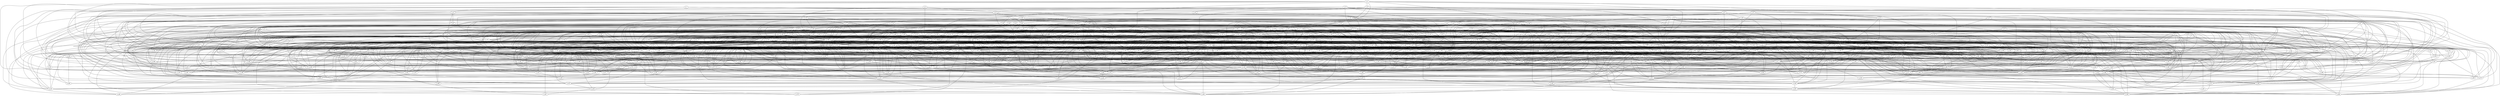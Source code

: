 graph grafoErdosRenyi_500_2000  {
n_0;
n_1;
n_2;
n_3;
n_4;
n_5;
n_6;
n_7;
n_8;
n_9;
n_10;
n_11;
n_12;
n_13;
n_14;
n_15;
n_16;
n_17;
n_18;
n_19;
n_20;
n_21;
n_22;
n_23;
n_24;
n_25;
n_26;
n_27;
n_28;
n_29;
n_30;
n_31;
n_32;
n_33;
n_34;
n_35;
n_36;
n_37;
n_38;
n_39;
n_40;
n_41;
n_42;
n_43;
n_44;
n_45;
n_46;
n_47;
n_48;
n_49;
n_50;
n_51;
n_52;
n_53;
n_54;
n_55;
n_56;
n_57;
n_58;
n_59;
n_60;
n_61;
n_62;
n_63;
n_64;
n_65;
n_66;
n_67;
n_68;
n_69;
n_70;
n_71;
n_72;
n_73;
n_74;
n_75;
n_76;
n_77;
n_78;
n_79;
n_80;
n_81;
n_82;
n_83;
n_84;
n_85;
n_86;
n_87;
n_88;
n_89;
n_90;
n_91;
n_92;
n_93;
n_94;
n_95;
n_96;
n_97;
n_98;
n_99;
n_100;
n_101;
n_102;
n_103;
n_104;
n_105;
n_106;
n_107;
n_108;
n_109;
n_110;
n_111;
n_112;
n_113;
n_114;
n_115;
n_116;
n_117;
n_118;
n_119;
n_120;
n_121;
n_122;
n_123;
n_124;
n_125;
n_126;
n_127;
n_128;
n_129;
n_130;
n_131;
n_132;
n_133;
n_134;
n_135;
n_136;
n_137;
n_138;
n_139;
n_140;
n_141;
n_142;
n_143;
n_144;
n_145;
n_146;
n_147;
n_148;
n_149;
n_150;
n_151;
n_152;
n_153;
n_154;
n_155;
n_156;
n_157;
n_158;
n_159;
n_160;
n_161;
n_162;
n_163;
n_164;
n_165;
n_166;
n_167;
n_168;
n_169;
n_170;
n_171;
n_172;
n_173;
n_174;
n_175;
n_176;
n_177;
n_178;
n_179;
n_180;
n_181;
n_182;
n_183;
n_184;
n_185;
n_186;
n_187;
n_188;
n_189;
n_190;
n_191;
n_192;
n_193;
n_194;
n_195;
n_196;
n_197;
n_198;
n_199;
n_200;
n_201;
n_202;
n_203;
n_204;
n_205;
n_206;
n_207;
n_208;
n_209;
n_210;
n_211;
n_212;
n_213;
n_214;
n_215;
n_216;
n_217;
n_218;
n_219;
n_220;
n_221;
n_222;
n_223;
n_224;
n_225;
n_226;
n_227;
n_228;
n_229;
n_230;
n_231;
n_232;
n_233;
n_234;
n_235;
n_236;
n_237;
n_238;
n_239;
n_240;
n_241;
n_242;
n_243;
n_244;
n_245;
n_246;
n_247;
n_248;
n_249;
n_250;
n_251;
n_252;
n_253;
n_254;
n_255;
n_256;
n_257;
n_258;
n_259;
n_260;
n_261;
n_262;
n_263;
n_264;
n_265;
n_266;
n_267;
n_268;
n_269;
n_270;
n_271;
n_272;
n_273;
n_274;
n_275;
n_276;
n_277;
n_278;
n_279;
n_280;
n_281;
n_282;
n_283;
n_284;
n_285;
n_286;
n_287;
n_288;
n_289;
n_290;
n_291;
n_292;
n_293;
n_294;
n_295;
n_296;
n_297;
n_298;
n_299;
n_300;
n_301;
n_302;
n_303;
n_304;
n_305;
n_306;
n_307;
n_308;
n_309;
n_310;
n_311;
n_312;
n_313;
n_314;
n_315;
n_316;
n_317;
n_318;
n_319;
n_320;
n_321;
n_322;
n_323;
n_324;
n_325;
n_326;
n_327;
n_328;
n_329;
n_330;
n_331;
n_332;
n_333;
n_334;
n_335;
n_336;
n_337;
n_338;
n_339;
n_340;
n_341;
n_342;
n_343;
n_344;
n_345;
n_346;
n_347;
n_348;
n_349;
n_350;
n_351;
n_352;
n_353;
n_354;
n_355;
n_356;
n_357;
n_358;
n_359;
n_360;
n_361;
n_362;
n_363;
n_364;
n_365;
n_366;
n_367;
n_368;
n_369;
n_370;
n_371;
n_372;
n_373;
n_374;
n_375;
n_376;
n_377;
n_378;
n_379;
n_380;
n_381;
n_382;
n_383;
n_384;
n_385;
n_386;
n_387;
n_388;
n_389;
n_390;
n_391;
n_392;
n_393;
n_394;
n_395;
n_396;
n_397;
n_398;
n_399;
n_400;
n_401;
n_402;
n_403;
n_404;
n_405;
n_406;
n_407;
n_408;
n_409;
n_410;
n_411;
n_412;
n_413;
n_414;
n_415;
n_416;
n_417;
n_418;
n_419;
n_420;
n_421;
n_422;
n_423;
n_424;
n_425;
n_426;
n_427;
n_428;
n_429;
n_430;
n_431;
n_432;
n_433;
n_434;
n_435;
n_436;
n_437;
n_438;
n_439;
n_440;
n_441;
n_442;
n_443;
n_444;
n_445;
n_446;
n_447;
n_448;
n_449;
n_450;
n_451;
n_452;
n_453;
n_454;
n_455;
n_456;
n_457;
n_458;
n_459;
n_460;
n_461;
n_462;
n_463;
n_464;
n_465;
n_466;
n_467;
n_468;
n_469;
n_470;
n_471;
n_472;
n_473;
n_474;
n_475;
n_476;
n_477;
n_478;
n_479;
n_480;
n_481;
n_482;
n_483;
n_484;
n_485;
n_486;
n_487;
n_488;
n_489;
n_490;
n_491;
n_492;
n_493;
n_494;
n_495;
n_496;
n_497;
n_498;
n_499;
n_86 -- n_389;
n_321 -- n_479;
n_418 -- n_469;
n_193 -- n_308;
n_120 -- n_299;
n_74 -- n_274;
n_201 -- n_479;
n_167 -- n_340;
n_118 -- n_271;
n_274 -- n_408;
n_99 -- n_204;
n_269 -- n_331;
n_124 -- n_265;
n_323 -- n_452;
n_97 -- n_298;
n_370 -- n_490;
n_155 -- n_314;
n_101 -- n_261;
n_235 -- n_429;
n_148 -- n_406;
n_2 -- n_351;
n_125 -- n_432;
n_403 -- n_436;
n_141 -- n_339;
n_146 -- n_368;
n_15 -- n_321;
n_137 -- n_156;
n_53 -- n_183;
n_153 -- n_423;
n_365 -- n_457;
n_461 -- n_479;
n_228 -- n_492;
n_57 -- n_205;
n_374 -- n_489;
n_21 -- n_110;
n_183 -- n_336;
n_189 -- n_348;
n_95 -- n_309;
n_95 -- n_240;
n_186 -- n_236;
n_113 -- n_376;
n_13 -- n_226;
n_182 -- n_269;
n_10 -- n_24;
n_239 -- n_393;
n_289 -- n_345;
n_71 -- n_166;
n_77 -- n_176;
n_492 -- n_494;
n_23 -- n_280;
n_319 -- n_497;
n_197 -- n_376;
n_297 -- n_303;
n_184 -- n_431;
n_119 -- n_392;
n_67 -- n_459;
n_65 -- n_96;
n_38 -- n_210;
n_157 -- n_245;
n_223 -- n_311;
n_34 -- n_102;
n_165 -- n_312;
n_290 -- n_448;
n_339 -- n_433;
n_68 -- n_252;
n_105 -- n_291;
n_10 -- n_473;
n_42 -- n_131;
n_87 -- n_285;
n_486 -- n_497;
n_255 -- n_405;
n_10 -- n_51;
n_280 -- n_452;
n_121 -- n_298;
n_247 -- n_294;
n_99 -- n_253;
n_56 -- n_487;
n_191 -- n_278;
n_66 -- n_273;
n_100 -- n_198;
n_112 -- n_457;
n_135 -- n_412;
n_117 -- n_269;
n_184 -- n_348;
n_327 -- n_445;
n_57 -- n_170;
n_126 -- n_223;
n_181 -- n_323;
n_177 -- n_245;
n_55 -- n_395;
n_59 -- n_79;
n_299 -- n_491;
n_55 -- n_196;
n_224 -- n_465;
n_273 -- n_313;
n_89 -- n_172;
n_60 -- n_101;
n_205 -- n_424;
n_288 -- n_323;
n_255 -- n_401;
n_184 -- n_219;
n_152 -- n_354;
n_118 -- n_292;
n_178 -- n_196;
n_383 -- n_470;
n_52 -- n_319;
n_226 -- n_364;
n_12 -- n_282;
n_122 -- n_374;
n_247 -- n_446;
n_393 -- n_451;
n_57 -- n_375;
n_174 -- n_321;
n_4 -- n_350;
n_95 -- n_351;
n_103 -- n_390;
n_193 -- n_398;
n_227 -- n_282;
n_321 -- n_465;
n_104 -- n_467;
n_293 -- n_419;
n_62 -- n_178;
n_335 -- n_390;
n_236 -- n_393;
n_324 -- n_457;
n_317 -- n_497;
n_323 -- n_494;
n_113 -- n_235;
n_161 -- n_247;
n_3 -- n_137;
n_175 -- n_447;
n_91 -- n_165;
n_205 -- n_309;
n_7 -- n_43;
n_149 -- n_373;
n_95 -- n_197;
n_20 -- n_203;
n_19 -- n_389;
n_21 -- n_390;
n_338 -- n_424;
n_349 -- n_406;
n_251 -- n_421;
n_83 -- n_184;
n_297 -- n_434;
n_114 -- n_424;
n_96 -- n_455;
n_131 -- n_364;
n_301 -- n_408;
n_228 -- n_408;
n_27 -- n_54;
n_189 -- n_280;
n_124 -- n_353;
n_19 -- n_260;
n_269 -- n_336;
n_265 -- n_297;
n_11 -- n_267;
n_136 -- n_342;
n_93 -- n_120;
n_176 -- n_407;
n_114 -- n_419;
n_228 -- n_285;
n_66 -- n_362;
n_204 -- n_405;
n_124 -- n_371;
n_127 -- n_437;
n_205 -- n_496;
n_101 -- n_466;
n_331 -- n_422;
n_291 -- n_479;
n_7 -- n_430;
n_90 -- n_328;
n_262 -- n_378;
n_10 -- n_432;
n_37 -- n_68;
n_251 -- n_351;
n_271 -- n_404;
n_7 -- n_22;
n_86 -- n_350;
n_105 -- n_237;
n_65 -- n_252;
n_52 -- n_209;
n_172 -- n_225;
n_50 -- n_233;
n_380 -- n_427;
n_90 -- n_481;
n_8 -- n_390;
n_64 -- n_387;
n_176 -- n_317;
n_9 -- n_470;
n_80 -- n_286;
n_145 -- n_457;
n_105 -- n_250;
n_157 -- n_424;
n_407 -- n_456;
n_392 -- n_488;
n_182 -- n_192;
n_174 -- n_452;
n_274 -- n_323;
n_75 -- n_468;
n_235 -- n_478;
n_254 -- n_281;
n_59 -- n_322;
n_18 -- n_299;
n_163 -- n_251;
n_57 -- n_278;
n_201 -- n_436;
n_70 -- n_486;
n_79 -- n_405;
n_333 -- n_442;
n_229 -- n_338;
n_27 -- n_379;
n_87 -- n_240;
n_61 -- n_107;
n_74 -- n_161;
n_48 -- n_494;
n_92 -- n_413;
n_66 -- n_139;
n_69 -- n_298;
n_58 -- n_71;
n_429 -- n_442;
n_107 -- n_150;
n_73 -- n_130;
n_268 -- n_277;
n_178 -- n_496;
n_37 -- n_131;
n_16 -- n_177;
n_350 -- n_355;
n_165 -- n_394;
n_90 -- n_142;
n_290 -- n_318;
n_416 -- n_454;
n_77 -- n_441;
n_117 -- n_409;
n_7 -- n_220;
n_219 -- n_235;
n_321 -- n_419;
n_196 -- n_437;
n_229 -- n_232;
n_108 -- n_245;
n_28 -- n_277;
n_454 -- n_492;
n_10 -- n_299;
n_97 -- n_108;
n_138 -- n_471;
n_273 -- n_422;
n_122 -- n_223;
n_31 -- n_44;
n_36 -- n_161;
n_6 -- n_495;
n_149 -- n_478;
n_68 -- n_279;
n_437 -- n_438;
n_107 -- n_123;
n_311 -- n_474;
n_34 -- n_149;
n_395 -- n_408;
n_18 -- n_239;
n_73 -- n_138;
n_208 -- n_464;
n_346 -- n_366;
n_356 -- n_478;
n_37 -- n_67;
n_168 -- n_197;
n_99 -- n_468;
n_200 -- n_440;
n_164 -- n_436;
n_81 -- n_216;
n_199 -- n_232;
n_291 -- n_320;
n_292 -- n_461;
n_321 -- n_416;
n_46 -- n_56;
n_115 -- n_223;
n_274 -- n_474;
n_410 -- n_433;
n_358 -- n_440;
n_37 -- n_346;
n_94 -- n_209;
n_117 -- n_287;
n_90 -- n_416;
n_292 -- n_460;
n_142 -- n_233;
n_7 -- n_419;
n_143 -- n_407;
n_14 -- n_265;
n_161 -- n_319;
n_131 -- n_486;
n_196 -- n_421;
n_3 -- n_181;
n_79 -- n_231;
n_368 -- n_464;
n_40 -- n_180;
n_261 -- n_276;
n_431 -- n_469;
n_264 -- n_276;
n_13 -- n_52;
n_90 -- n_150;
n_159 -- n_344;
n_34 -- n_132;
n_70 -- n_212;
n_182 -- n_430;
n_141 -- n_210;
n_384 -- n_494;
n_16 -- n_384;
n_281 -- n_407;
n_109 -- n_326;
n_22 -- n_419;
n_129 -- n_459;
n_467 -- n_488;
n_302 -- n_376;
n_80 -- n_129;
n_98 -- n_276;
n_95 -- n_371;
n_31 -- n_420;
n_264 -- n_384;
n_342 -- n_477;
n_129 -- n_435;
n_74 -- n_424;
n_186 -- n_275;
n_316 -- n_495;
n_1 -- n_278;
n_279 -- n_464;
n_39 -- n_123;
n_398 -- n_422;
n_152 -- n_316;
n_328 -- n_481;
n_159 -- n_248;
n_83 -- n_122;
n_167 -- n_277;
n_347 -- n_404;
n_129 -- n_178;
n_39 -- n_437;
n_117 -- n_290;
n_140 -- n_196;
n_34 -- n_465;
n_301 -- n_395;
n_165 -- n_493;
n_294 -- n_331;
n_294 -- n_391;
n_208 -- n_338;
n_410 -- n_436;
n_159 -- n_293;
n_12 -- n_249;
n_334 -- n_367;
n_352 -- n_418;
n_19 -- n_402;
n_98 -- n_163;
n_87 -- n_336;
n_395 -- n_476;
n_221 -- n_243;
n_442 -- n_456;
n_116 -- n_277;
n_178 -- n_212;
n_160 -- n_221;
n_106 -- n_289;
n_21 -- n_398;
n_195 -- n_499;
n_204 -- n_343;
n_51 -- n_430;
n_23 -- n_104;
n_153 -- n_405;
n_138 -- n_265;
n_225 -- n_247;
n_311 -- n_337;
n_104 -- n_315;
n_444 -- n_467;
n_435 -- n_439;
n_69 -- n_255;
n_302 -- n_394;
n_267 -- n_390;
n_373 -- n_463;
n_69 -- n_207;
n_423 -- n_493;
n_323 -- n_466;
n_60 -- n_235;
n_324 -- n_392;
n_80 -- n_273;
n_65 -- n_186;
n_205 -- n_450;
n_106 -- n_238;
n_415 -- n_494;
n_22 -- n_87;
n_303 -- n_375;
n_168 -- n_219;
n_151 -- n_336;
n_119 -- n_189;
n_184 -- n_438;
n_316 -- n_470;
n_459 -- n_492;
n_315 -- n_469;
n_16 -- n_28;
n_344 -- n_355;
n_258 -- n_336;
n_124 -- n_166;
n_190 -- n_276;
n_205 -- n_342;
n_38 -- n_280;
n_464 -- n_482;
n_364 -- n_471;
n_13 -- n_41;
n_13 -- n_475;
n_89 -- n_440;
n_405 -- n_458;
n_311 -- n_315;
n_22 -- n_66;
n_93 -- n_100;
n_246 -- n_330;
n_0 -- n_172;
n_13 -- n_451;
n_9 -- n_433;
n_227 -- n_322;
n_175 -- n_477;
n_18 -- n_46;
n_63 -- n_125;
n_229 -- n_369;
n_203 -- n_235;
n_46 -- n_315;
n_187 -- n_323;
n_233 -- n_484;
n_49 -- n_272;
n_190 -- n_474;
n_3 -- n_433;
n_134 -- n_425;
n_338 -- n_434;
n_159 -- n_400;
n_98 -- n_139;
n_136 -- n_243;
n_131 -- n_305;
n_22 -- n_99;
n_45 -- n_204;
n_100 -- n_301;
n_105 -- n_143;
n_142 -- n_433;
n_106 -- n_473;
n_255 -- n_315;
n_403 -- n_488;
n_8 -- n_330;
n_378 -- n_441;
n_399 -- n_430;
n_76 -- n_127;
n_29 -- n_488;
n_238 -- n_498;
n_390 -- n_451;
n_430 -- n_442;
n_8 -- n_361;
n_43 -- n_344;
n_49 -- n_217;
n_60 -- n_428;
n_132 -- n_203;
n_114 -- n_481;
n_36 -- n_123;
n_424 -- n_430;
n_33 -- n_480;
n_166 -- n_189;
n_259 -- n_285;
n_45 -- n_398;
n_217 -- n_457;
n_100 -- n_252;
n_260 -- n_325;
n_300 -- n_404;
n_93 -- n_371;
n_25 -- n_435;
n_214 -- n_461;
n_165 -- n_199;
n_127 -- n_174;
n_214 -- n_338;
n_150 -- n_333;
n_51 -- n_242;
n_392 -- n_451;
n_57 -- n_498;
n_40 -- n_46;
n_132 -- n_290;
n_13 -- n_329;
n_148 -- n_482;
n_3 -- n_298;
n_72 -- n_294;
n_29 -- n_342;
n_2 -- n_65;
n_147 -- n_150;
n_149 -- n_468;
n_171 -- n_367;
n_325 -- n_342;
n_170 -- n_236;
n_313 -- n_494;
n_50 -- n_440;
n_178 -- n_461;
n_98 -- n_357;
n_201 -- n_465;
n_4 -- n_50;
n_40 -- n_176;
n_24 -- n_174;
n_196 -- n_348;
n_34 -- n_469;
n_105 -- n_117;
n_316 -- n_337;
n_136 -- n_369;
n_203 -- n_320;
n_170 -- n_399;
n_133 -- n_347;
n_228 -- n_346;
n_203 -- n_381;
n_328 -- n_413;
n_229 -- n_386;
n_47 -- n_289;
n_201 -- n_331;
n_29 -- n_302;
n_18 -- n_460;
n_322 -- n_439;
n_61 -- n_401;
n_178 -- n_239;
n_65 -- n_274;
n_47 -- n_73;
n_8 -- n_40;
n_25 -- n_82;
n_164 -- n_239;
n_271 -- n_415;
n_117 -- n_495;
n_232 -- n_275;
n_36 -- n_62;
n_78 -- n_462;
n_159 -- n_199;
n_39 -- n_135;
n_361 -- n_410;
n_372 -- n_455;
n_167 -- n_367;
n_349 -- n_386;
n_342 -- n_383;
n_39 -- n_171;
n_62 -- n_204;
n_71 -- n_207;
n_243 -- n_476;
n_386 -- n_450;
n_117 -- n_236;
n_45 -- n_343;
n_311 -- n_425;
n_52 -- n_418;
n_365 -- n_372;
n_87 -- n_91;
n_16 -- n_64;
n_203 -- n_343;
n_275 -- n_456;
n_134 -- n_232;
n_174 -- n_378;
n_233 -- n_440;
n_145 -- n_486;
n_108 -- n_435;
n_42 -- n_121;
n_97 -- n_375;
n_278 -- n_398;
n_214 -- n_220;
n_34 -- n_377;
n_185 -- n_493;
n_420 -- n_465;
n_47 -- n_402;
n_269 -- n_493;
n_77 -- n_406;
n_372 -- n_422;
n_479 -- n_494;
n_102 -- n_464;
n_238 -- n_369;
n_323 -- n_444;
n_45 -- n_223;
n_21 -- n_216;
n_61 -- n_146;
n_122 -- n_289;
n_168 -- n_318;
n_221 -- n_319;
n_68 -- n_482;
n_94 -- n_376;
n_166 -- n_312;
n_22 -- n_44;
n_186 -- n_191;
n_147 -- n_388;
n_208 -- n_438;
n_32 -- n_207;
n_60 -- n_194;
n_40 -- n_299;
n_295 -- n_338;
n_131 -- n_229;
n_39 -- n_341;
n_455 -- n_479;
n_160 -- n_177;
n_172 -- n_485;
n_92 -- n_365;
n_201 -- n_217;
n_356 -- n_424;
n_89 -- n_164;
n_113 -- n_193;
n_208 -- n_394;
n_10 -- n_484;
n_185 -- n_399;
n_85 -- n_128;
n_252 -- n_385;
n_68 -- n_385;
n_92 -- n_309;
n_109 -- n_160;
n_129 -- n_148;
n_114 -- n_209;
n_99 -- n_276;
n_288 -- n_459;
n_262 -- n_332;
n_74 -- n_400;
n_129 -- n_258;
n_309 -- n_493;
n_107 -- n_259;
n_23 -- n_128;
n_272 -- n_326;
n_166 -- n_428;
n_7 -- n_67;
n_220 -- n_309;
n_25 -- n_42;
n_319 -- n_379;
n_63 -- n_360;
n_280 -- n_473;
n_446 -- n_488;
n_73 -- n_118;
n_373 -- n_454;
n_178 -- n_251;
n_247 -- n_263;
n_149 -- n_318;
n_14 -- n_228;
n_287 -- n_332;
n_309 -- n_431;
n_237 -- n_403;
n_37 -- n_474;
n_202 -- n_261;
n_81 -- n_110;
n_249 -- n_455;
n_105 -- n_255;
n_52 -- n_411;
n_139 -- n_193;
n_90 -- n_460;
n_94 -- n_325;
n_259 -- n_361;
n_235 -- n_386;
n_68 -- n_209;
n_203 -- n_335;
n_346 -- n_389;
n_29 -- n_168;
n_108 -- n_235;
n_43 -- n_130;
n_310 -- n_471;
n_350 -- n_383;
n_180 -- n_384;
n_242 -- n_436;
n_195 -- n_432;
n_97 -- n_377;
n_150 -- n_330;
n_54 -- n_93;
n_33 -- n_282;
n_330 -- n_414;
n_442 -- n_473;
n_79 -- n_205;
n_9 -- n_71;
n_290 -- n_361;
n_187 -- n_246;
n_247 -- n_295;
n_398 -- n_488;
n_239 -- n_414;
n_17 -- n_108;
n_467 -- n_476;
n_1 -- n_330;
n_292 -- n_353;
n_252 -- n_260;
n_289 -- n_479;
n_245 -- n_421;
n_41 -- n_255;
n_232 -- n_446;
n_427 -- n_465;
n_315 -- n_439;
n_288 -- n_415;
n_111 -- n_204;
n_175 -- n_481;
n_280 -- n_403;
n_30 -- n_333;
n_310 -- n_432;
n_293 -- n_485;
n_229 -- n_390;
n_147 -- n_304;
n_239 -- n_247;
n_283 -- n_361;
n_90 -- n_188;
n_95 -- n_135;
n_187 -- n_310;
n_8 -- n_463;
n_61 -- n_403;
n_69 -- n_326;
n_253 -- n_300;
n_14 -- n_452;
n_157 -- n_337;
n_262 -- n_310;
n_337 -- n_490;
n_202 -- n_336;
n_260 -- n_457;
n_3 -- n_88;
n_337 -- n_447;
n_284 -- n_444;
n_332 -- n_410;
n_373 -- n_394;
n_71 -- n_424;
n_59 -- n_364;
n_0 -- n_254;
n_51 -- n_183;
n_5 -- n_476;
n_304 -- n_329;
n_146 -- n_221;
n_286 -- n_416;
n_74 -- n_387;
n_94 -- n_195;
n_217 -- n_342;
n_47 -- n_327;
n_223 -- n_224;
n_178 -- n_234;
n_59 -- n_139;
n_243 -- n_278;
n_227 -- n_382;
n_235 -- n_447;
n_136 -- n_388;
n_155 -- n_374;
n_160 -- n_191;
n_189 -- n_457;
n_330 -- n_485;
n_160 -- n_416;
n_73 -- n_367;
n_26 -- n_358;
n_426 -- n_455;
n_44 -- n_116;
n_12 -- n_346;
n_256 -- n_481;
n_478 -- n_480;
n_414 -- n_488;
n_55 -- n_429;
n_187 -- n_409;
n_279 -- n_471;
n_101 -- n_423;
n_145 -- n_421;
n_234 -- n_487;
n_181 -- n_244;
n_270 -- n_386;
n_287 -- n_465;
n_94 -- n_309;
n_322 -- n_372;
n_67 -- n_461;
n_18 -- n_395;
n_120 -- n_405;
n_62 -- n_382;
n_146 -- n_177;
n_298 -- n_469;
n_109 -- n_168;
n_422 -- n_462;
n_63 -- n_476;
n_8 -- n_267;
n_191 -- n_475;
n_15 -- n_363;
n_111 -- n_189;
n_86 -- n_151;
n_137 -- n_458;
n_118 -- n_476;
n_214 -- n_499;
n_355 -- n_365;
n_283 -- n_311;
n_213 -- n_240;
n_8 -- n_58;
n_133 -- n_398;
n_291 -- n_449;
n_127 -- n_158;
n_281 -- n_327;
n_34 -- n_297;
n_73 -- n_174;
n_340 -- n_453;
n_110 -- n_148;
n_220 -- n_332;
n_105 -- n_264;
n_36 -- n_243;
n_46 -- n_390;
n_26 -- n_373;
n_42 -- n_80;
n_213 -- n_427;
n_205 -- n_349;
n_261 -- n_415;
n_15 -- n_108;
n_10 -- n_381;
n_31 -- n_468;
n_218 -- n_451;
n_211 -- n_496;
n_64 -- n_298;
n_159 -- n_388;
n_217 -- n_480;
n_146 -- n_259;
n_229 -- n_290;
n_111 -- n_140;
n_180 -- n_395;
n_7 -- n_19;
n_141 -- n_478;
n_110 -- n_463;
n_349 -- n_495;
n_269 -- n_484;
n_31 -- n_447;
n_325 -- n_407;
n_106 -- n_350;
n_265 -- n_487;
n_142 -- n_419;
n_113 -- n_409;
n_189 -- n_447;
n_228 -- n_240;
n_157 -- n_393;
n_38 -- n_357;
n_135 -- n_354;
n_228 -- n_496;
n_278 -- n_499;
n_266 -- n_344;
n_2 -- n_475;
n_250 -- n_392;
n_59 -- n_363;
n_119 -- n_298;
n_220 -- n_314;
n_276 -- n_391;
n_373 -- n_419;
n_308 -- n_378;
n_191 -- n_477;
n_346 -- n_437;
n_294 -- n_417;
n_466 -- n_475;
n_199 -- n_472;
n_180 -- n_383;
n_42 -- n_406;
n_428 -- n_488;
n_295 -- n_493;
n_284 -- n_335;
n_343 -- n_432;
n_242 -- n_346;
n_248 -- n_363;
n_19 -- n_52;
n_334 -- n_414;
n_205 -- n_352;
n_149 -- n_342;
n_0 -- n_312;
n_219 -- n_442;
n_346 -- n_362;
n_92 -- n_350;
n_211 -- n_466;
n_74 -- n_370;
n_270 -- n_271;
n_223 -- n_317;
n_335 -- n_371;
n_68 -- n_169;
n_254 -- n_271;
n_67 -- n_426;
n_95 -- n_148;
n_252 -- n_399;
n_209 -- n_453;
n_9 -- n_322;
n_14 -- n_332;
n_90 -- n_281;
n_224 -- n_275;
n_225 -- n_277;
n_372 -- n_385;
n_48 -- n_227;
n_252 -- n_374;
n_33 -- n_200;
n_59 -- n_430;
n_50 -- n_450;
n_177 -- n_337;
n_122 -- n_427;
n_182 -- n_348;
n_64 -- n_171;
n_241 -- n_267;
n_395 -- n_432;
n_12 -- n_206;
n_125 -- n_144;
n_23 -- n_249;
n_179 -- n_428;
n_54 -- n_98;
n_135 -- n_174;
n_51 -- n_168;
n_286 -- n_331;
n_0 -- n_25;
n_146 -- n_387;
n_171 -- n_496;
n_207 -- n_343;
n_397 -- n_419;
n_234 -- n_443;
n_143 -- n_421;
n_358 -- n_469;
n_199 -- n_356;
n_443 -- n_494;
n_217 -- n_287;
n_394 -- n_430;
n_77 -- n_113;
n_13 -- n_418;
n_269 -- n_402;
n_132 -- n_276;
n_25 -- n_383;
n_357 -- n_412;
n_35 -- n_403;
n_104 -- n_232;
n_93 -- n_382;
n_221 -- n_446;
n_207 -- n_336;
n_203 -- n_279;
n_35 -- n_441;
n_204 -- n_312;
n_190 -- n_465;
n_309 -- n_321;
n_106 -- n_231;
n_16 -- n_32;
n_109 -- n_328;
n_124 -- n_136;
n_163 -- n_215;
n_154 -- n_327;
n_25 -- n_79;
n_198 -- n_359;
n_67 -- n_101;
n_48 -- n_309;
n_277 -- n_454;
n_283 -- n_498;
n_38 -- n_218;
n_9 -- n_188;
n_146 -- n_193;
n_229 -- n_461;
n_112 -- n_326;
n_279 -- n_384;
n_302 -- n_472;
n_97 -- n_472;
n_392 -- n_439;
n_204 -- n_402;
n_36 -- n_127;
n_62 -- n_432;
n_187 -- n_477;
n_19 -- n_481;
n_266 -- n_456;
n_245 -- n_306;
n_231 -- n_369;
n_395 -- n_424;
n_211 -- n_455;
n_370 -- n_373;
n_433 -- n_447;
n_47 -- n_279;
n_112 -- n_422;
n_286 -- n_467;
n_12 -- n_381;
n_46 -- n_296;
n_42 -- n_345;
n_295 -- n_449;
n_234 -- n_266;
n_4 -- n_285;
n_222 -- n_330;
n_204 -- n_334;
n_186 -- n_409;
n_95 -- n_262;
n_257 -- n_427;
n_185 -- n_274;
n_211 -- n_327;
n_183 -- n_187;
n_68 -- n_298;
n_62 -- n_181;
n_29 -- n_484;
n_15 -- n_137;
n_112 -- n_231;
n_73 -- n_385;
n_15 -- n_92;
n_176 -- n_214;
n_413 -- n_498;
n_21 -- n_279;
n_464 -- n_485;
n_100 -- n_294;
n_95 -- n_345;
n_95 -- n_266;
n_20 -- n_224;
n_51 -- n_326;
n_352 -- n_401;
n_83 -- n_312;
n_127 -- n_294;
n_224 -- n_431;
n_156 -- n_412;
n_222 -- n_492;
n_180 -- n_458;
n_155 -- n_172;
n_104 -- n_306;
n_307 -- n_371;
n_389 -- n_498;
n_56 -- n_399;
n_33 -- n_52;
n_420 -- n_487;
n_65 -- n_346;
n_75 -- n_305;
n_237 -- n_381;
n_150 -- n_349;
n_89 -- n_254;
n_117 -- n_289;
n_28 -- n_105;
n_97 -- n_406;
n_307 -- n_382;
n_150 -- n_190;
n_137 -- n_437;
n_73 -- n_158;
n_62 -- n_143;
n_147 -- n_193;
n_78 -- n_413;
n_59 -- n_223;
n_438 -- n_469;
n_46 -- n_319;
n_196 -- n_305;
n_143 -- n_465;
n_113 -- n_244;
n_11 -- n_336;
n_47 -- n_283;
n_137 -- n_471;
n_264 -- n_349;
n_16 -- n_25;
n_11 -- n_266;
n_93 -- n_498;
n_272 -- n_494;
n_355 -- n_456;
n_209 -- n_273;
n_137 -- n_229;
n_278 -- n_320;
n_406 -- n_445;
n_146 -- n_435;
n_100 -- n_404;
n_54 -- n_266;
n_94 -- n_365;
n_136 -- n_145;
n_354 -- n_446;
n_73 -- n_337;
n_105 -- n_458;
n_147 -- n_408;
n_44 -- n_141;
n_256 -- n_485;
n_119 -- n_441;
n_384 -- n_477;
n_281 -- n_410;
n_3 -- n_172;
n_270 -- n_430;
n_248 -- n_374;
n_97 -- n_411;
n_162 -- n_434;
n_13 -- n_439;
n_182 -- n_463;
n_262 -- n_306;
n_89 -- n_250;
n_230 -- n_479;
n_71 -- n_355;
n_77 -- n_120;
n_63 -- n_166;
n_217 -- n_336;
n_219 -- n_259;
n_121 -- n_156;
n_66 -- n_80;
n_165 -- n_452;
n_227 -- n_489;
n_190 -- n_325;
n_14 -- n_167;
n_2 -- n_237;
n_49 -- n_420;
n_304 -- n_382;
n_159 -- n_453;
n_236 -- n_330;
n_256 -- n_415;
n_191 -- n_347;
n_95 -- n_151;
n_6 -- n_346;
n_6 -- n_118;
n_171 -- n_418;
n_178 -- n_278;
n_5 -- n_183;
n_172 -- n_341;
n_178 -- n_407;
n_360 -- n_449;
n_35 -- n_172;
n_18 -- n_265;
n_204 -- n_375;
n_370 -- n_457;
n_159 -- n_169;
n_100 -- n_478;
n_70 -- n_138;
n_283 -- n_457;
n_310 -- n_331;
n_104 -- n_396;
n_378 -- n_417;
n_100 -- n_479;
n_266 -- n_453;
n_342 -- n_362;
n_97 -- n_136;
n_333 -- n_433;
n_361 -- n_414;
n_11 -- n_71;
n_148 -- n_338;
n_99 -- n_157;
n_226 -- n_428;
n_367 -- n_423;
n_105 -- n_392;
n_232 -- n_248;
n_33 -- n_108;
n_343 -- n_356;
n_314 -- n_490;
n_64 -- n_425;
n_82 -- n_258;
n_382 -- n_477;
n_44 -- n_447;
n_280 -- n_483;
n_225 -- n_294;
n_104 -- n_422;
n_24 -- n_458;
n_76 -- n_158;
n_86 -- n_118;
n_45 -- n_465;
n_256 -- n_471;
n_170 -- n_215;
n_112 -- n_143;
n_254 -- n_430;
n_123 -- n_255;
n_77 -- n_453;
n_65 -- n_426;
n_205 -- n_287;
n_37 -- n_272;
n_133 -- n_284;
n_157 -- n_252;
n_192 -- n_364;
n_95 -- n_467;
n_106 -- n_114;
n_118 -- n_305;
n_434 -- n_486;
n_42 -- n_312;
n_189 -- n_271;
n_31 -- n_202;
n_145 -- n_402;
n_299 -- n_417;
n_5 -- n_251;
n_177 -- n_405;
n_340 -- n_445;
n_364 -- n_499;
n_442 -- n_458;
n_221 -- n_438;
n_153 -- n_250;
n_262 -- n_348;
n_221 -- n_315;
n_113 -- n_389;
n_311 -- n_430;
n_65 -- n_280;
n_127 -- n_206;
n_153 -- n_414;
n_68 -- n_77;
n_46 -- n_291;
n_27 -- n_397;
n_223 -- n_243;
n_102 -- n_339;
n_72 -- n_398;
n_148 -- n_233;
n_55 -- n_257;
n_34 -- n_470;
n_139 -- n_164;
n_112 -- n_395;
n_369 -- n_373;
n_34 -- n_62;
n_193 -- n_342;
n_118 -- n_141;
n_83 -- n_301;
n_169 -- n_202;
n_204 -- n_470;
n_298 -- n_447;
n_324 -- n_478;
n_77 -- n_449;
n_62 -- n_97;
n_164 -- n_420;
n_261 -- n_325;
n_27 -- n_483;
n_303 -- n_350;
n_205 -- n_206;
n_323 -- n_415;
n_316 -- n_334;
n_165 -- n_216;
n_204 -- n_455;
n_176 -- n_367;
n_5 -- n_106;
n_105 -- n_406;
n_44 -- n_154;
n_32 -- n_386;
n_51 -- n_468;
n_164 -- n_424;
n_396 -- n_400;
n_162 -- n_227;
n_19 -- n_160;
n_138 -- n_233;
n_0 -- n_186;
n_156 -- n_448;
n_12 -- n_52;
n_159 -- n_360;
n_131 -- n_295;
n_9 -- n_285;
n_217 -- n_307;
n_242 -- n_304;
n_209 -- n_467;
n_1 -- n_397;
n_27 -- n_403;
n_148 -- n_389;
n_75 -- n_221;
n_292 -- n_471;
n_86 -- n_109;
n_153 -- n_393;
n_126 -- n_170;
n_119 -- n_443;
n_210 -- n_300;
n_122 -- n_432;
n_94 -- n_156;
n_125 -- n_471;
n_55 -- n_374;
n_86 -- n_366;
n_56 -- n_209;
n_51 -- n_62;
n_109 -- n_315;
n_121 -- n_405;
n_188 -- n_462;
n_5 -- n_384;
n_210 -- n_270;
n_57 -- n_411;
n_25 -- n_244;
n_368 -- n_438;
n_84 -- n_313;
n_202 -- n_389;
n_35 -- n_94;
n_310 -- n_317;
n_138 -- n_314;
n_143 -- n_341;
n_32 -- n_258;
n_270 -- n_363;
n_41 -- n_150;
n_62 -- n_381;
n_170 -- n_226;
n_242 -- n_398;
n_345 -- n_471;
n_382 -- n_386;
n_334 -- n_491;
n_5 -- n_234;
n_201 -- n_491;
n_202 -- n_498;
n_182 -- n_283;
n_73 -- n_139;
n_45 -- n_98;
n_29 -- n_250;
n_270 -- n_338;
n_5 -- n_355;
n_63 -- n_301;
n_336 -- n_357;
n_27 -- n_79;
n_119 -- n_350;
n_281 -- n_306;
n_151 -- n_225;
n_301 -- n_448;
n_55 -- n_216;
n_45 -- n_78;
n_386 -- n_446;
n_184 -- n_186;
n_94 -- n_302;
n_72 -- n_293;
n_290 -- n_352;
n_326 -- n_474;
n_301 -- n_362;
n_134 -- n_193;
n_58 -- n_134;
n_69 -- n_483;
n_78 -- n_294;
n_37 -- n_447;
n_48 -- n_290;
n_59 -- n_304;
n_37 -- n_317;
n_243 -- n_429;
n_106 -- n_278;
n_83 -- n_194;
n_227 -- n_409;
n_395 -- n_436;
n_247 -- n_403;
n_330 -- n_377;
n_339 -- n_350;
n_19 -- n_412;
n_284 -- n_363;
n_59 -- n_275;
n_91 -- n_498;
n_47 -- n_293;
n_293 -- n_386;
n_186 -- n_240;
n_342 -- n_490;
n_194 -- n_280;
n_17 -- n_29;
n_56 -- n_337;
n_6 -- n_280;
n_296 -- n_335;
n_16 -- n_328;
n_11 -- n_307;
n_89 -- n_292;
n_77 -- n_93;
n_222 -- n_407;
n_68 -- n_136;
n_26 -- n_328;
n_304 -- n_347;
n_53 -- n_243;
n_123 -- n_435;
n_153 -- n_309;
n_115 -- n_172;
n_66 -- n_160;
n_58 -- n_111;
n_53 -- n_258;
n_73 -- n_450;
n_76 -- n_379;
n_245 -- n_262;
n_215 -- n_393;
n_34 -- n_380;
n_147 -- n_192;
n_11 -- n_358;
n_419 -- n_420;
n_75 -- n_445;
n_52 -- n_181;
n_112 -- n_203;
n_96 -- n_475;
n_254 -- n_399;
n_116 -- n_389;
n_195 -- n_312;
n_100 -- n_397;
n_248 -- n_391;
n_24 -- n_357;
n_177 -- n_452;
n_104 -- n_449;
n_142 -- n_344;
n_32 -- n_34;
n_140 -- n_498;
n_67 -- n_432;
n_246 -- n_279;
n_82 -- n_303;
n_191 -- n_284;
n_67 -- n_484;
n_237 -- n_484;
n_4 -- n_425;
n_23 -- n_458;
n_359 -- n_472;
n_298 -- n_441;
n_97 -- n_183;
n_11 -- n_432;
n_175 -- n_396;
n_373 -- n_382;
n_113 -- n_484;
n_139 -- n_324;
n_376 -- n_472;
n_62 -- n_224;
n_217 -- n_303;
n_31 -- n_382;
n_176 -- n_268;
n_113 -- n_202;
n_127 -- n_247;
n_225 -- n_236;
n_77 -- n_196;
n_284 -- n_367;
n_104 -- n_321;
n_91 -- n_151;
n_306 -- n_374;
n_34 -- n_494;
n_322 -- n_371;
n_192 -- n_269;
n_34 -- n_409;
n_177 -- n_352;
n_59 -- n_486;
n_118 -- n_360;
n_249 -- n_268;
n_3 -- n_415;
n_236 -- n_391;
n_137 -- n_436;
n_246 -- n_324;
n_135 -- n_273;
n_218 -- n_395;
n_224 -- n_478;
n_151 -- n_350;
n_206 -- n_444;
n_8 -- n_252;
n_72 -- n_139;
n_83 -- n_229;
n_421 -- n_430;
n_156 -- n_341;
n_101 -- n_262;
n_37 -- n_41;
n_284 -- n_295;
n_69 -- n_165;
n_325 -- n_443;
n_204 -- n_378;
n_330 -- n_336;
n_234 -- n_421;
n_59 -- n_382;
n_27 -- n_140;
n_4 -- n_28;
n_114 -- n_262;
n_277 -- n_341;
n_365 -- n_478;
n_267 -- n_300;
n_89 -- n_309;
n_88 -- n_398;
n_155 -- n_391;
n_17 -- n_338;
n_132 -- n_425;
n_421 -- n_477;
n_245 -- n_453;
n_50 -- n_457;
n_84 -- n_272;
n_39 -- n_459;
n_356 -- n_400;
n_146 -- n_482;
n_180 -- n_490;
n_22 -- n_63;
n_33 -- n_326;
n_194 -- n_252;
n_367 -- n_398;
n_119 -- n_495;
n_129 -- n_349;
n_160 -- n_298;
n_252 -- n_453;
n_15 -- n_393;
n_65 -- n_76;
n_115 -- n_130;
n_208 -- n_472;
n_393 -- n_453;
n_52 -- n_268;
n_106 -- n_452;
n_172 -- n_310;
n_222 -- n_396;
n_204 -- n_388;
n_11 -- n_437;
n_146 -- n_422;
n_57 -- n_155;
n_204 -- n_232;
n_74 -- n_190;
n_410 -- n_430;
n_160 -- n_399;
n_101 -- n_247;
n_27 -- n_494;
n_55 -- n_398;
n_128 -- n_408;
n_208 -- n_300;
n_190 -- n_361;
n_48 -- n_379;
n_341 -- n_486;
n_192 -- n_379;
n_342 -- n_458;
n_181 -- n_300;
n_69 -- n_162;
n_166 -- n_346;
n_209 -- n_413;
n_156 -- n_397;
n_74 -- n_192;
n_58 -- n_63;
n_176 -- n_470;
n_157 -- n_254;
n_282 -- n_424;
n_185 -- n_362;
n_114 -- n_181;
n_63 -- n_386;
n_250 -- n_268;
n_18 -- n_144;
n_132 -- n_365;
n_105 -- n_211;
n_65 -- n_468;
n_292 -- n_308;
n_85 -- n_335;
n_155 -- n_423;
n_90 -- n_247;
n_2 -- n_400;
n_108 -- n_332;
n_140 -- n_248;
n_90 -- n_176;
n_348 -- n_480;
n_42 -- n_377;
n_86 -- n_206;
n_11 -- n_142;
n_266 -- n_386;
n_259 -- n_307;
n_212 -- n_475;
n_331 -- n_419;
n_320 -- n_404;
n_245 -- n_302;
n_217 -- n_337;
n_18 -- n_408;
n_57 -- n_166;
n_364 -- n_422;
n_16 -- n_268;
n_4 -- n_198;
n_111 -- n_269;
n_300 -- n_407;
n_51 -- n_173;
n_129 -- n_453;
n_33 -- n_464;
n_393 -- n_498;
n_323 -- n_425;
n_310 -- n_346;
n_145 -- n_404;
n_135 -- n_179;
n_447 -- n_495;
n_408 -- n_462;
n_451 -- n_481;
n_300 -- n_397;
n_30 -- n_306;
n_260 -- n_389;
n_73 -- n_313;
n_242 -- n_372;
n_28 -- n_46;
n_5 -- n_277;
n_74 -- n_489;
n_72 -- n_469;
n_86 -- n_261;
n_148 -- n_413;
n_133 -- n_374;
n_191 -- n_412;
n_4 -- n_246;
n_256 -- n_370;
n_73 -- n_192;
n_365 -- n_487;
n_126 -- n_136;
n_20 -- n_234;
n_168 -- n_438;
n_255 -- n_421;
n_182 -- n_359;
n_250 -- n_256;
n_207 -- n_301;
n_258 -- n_382;
n_178 -- n_336;
n_341 -- n_488;
n_103 -- n_454;
n_355 -- n_380;
n_93 -- n_445;
n_188 -- n_281;
n_229 -- n_363;
n_5 -- n_382;
n_49 -- n_296;
n_311 -- n_441;
n_103 -- n_248;
n_132 -- n_255;
n_121 -- n_375;
n_12 -- n_418;
n_270 -- n_312;
n_65 -- n_467;
n_22 -- n_484;
n_256 -- n_457;
n_305 -- n_392;
n_6 -- n_235;
n_356 -- n_412;
n_175 -- n_335;
n_262 -- n_496;
n_61 -- n_268;
n_300 -- n_389;
n_56 -- n_172;
n_280 -- n_343;
n_91 -- n_144;
n_100 -- n_136;
n_83 -- n_320;
n_84 -- n_110;
n_1 -- n_374;
n_279 -- n_336;
n_4 -- n_102;
n_214 -- n_460;
n_66 -- n_486;
n_155 -- n_296;
n_25 -- n_292;
n_152 -- n_341;
n_32 -- n_356;
n_397 -- n_458;
n_40 -- n_50;
n_210 -- n_301;
n_2 -- n_241;
n_242 -- n_449;
n_47 -- n_424;
n_3 -- n_138;
n_197 -- n_414;
n_382 -- n_429;
n_256 -- n_394;
n_17 -- n_278;
n_17 -- n_228;
n_144 -- n_381;
n_145 -- n_419;
n_224 -- n_303;
n_370 -- n_442;
n_10 -- n_73;
n_266 -- n_442;
n_76 -- n_125;
n_10 -- n_230;
n_343 -- n_463;
n_1 -- n_144;
n_141 -- n_274;
n_120 -- n_283;
n_475 -- n_488;
n_65 -- n_419;
n_273 -- n_409;
n_261 -- n_453;
n_415 -- n_491;
n_26 -- n_184;
n_14 -- n_64;
n_167 -- n_372;
n_138 -- n_249;
n_241 -- n_469;
n_305 -- n_311;
n_15 -- n_404;
n_277 -- n_333;
n_177 -- n_340;
n_232 -- n_258;
n_203 -- n_257;
n_133 -- n_249;
n_246 -- n_355;
n_5 -- n_409;
n_138 -- n_332;
n_41 -- n_424;
n_46 -- n_384;
n_104 -- n_214;
n_258 -- n_429;
n_418 -- n_461;
n_180 -- n_345;
n_148 -- n_439;
n_286 -- n_399;
n_58 -- n_186;
n_241 -- n_403;
n_76 -- n_357;
n_185 -- n_364;
n_342 -- n_380;
n_88 -- n_458;
n_198 -- n_402;
n_4 -- n_317;
n_60 -- n_175;
n_25 -- n_263;
n_80 -- n_299;
n_285 -- n_313;
n_72 -- n_407;
n_409 -- n_483;
n_1 -- n_173;
n_22 -- n_135;
n_146 -- n_278;
n_75 -- n_85;
n_349 -- n_418;
n_218 -- n_383;
n_157 -- n_182;
n_107 -- n_137;
n_19 -- n_163;
n_113 -- n_421;
n_60 -- n_489;
n_416 -- n_431;
n_205 -- n_439;
n_284 -- n_431;
n_207 -- n_397;
n_138 -- n_326;
n_80 -- n_201;
n_6 -- n_172;
n_175 -- n_352;
n_314 -- n_415;
n_290 -- n_359;
n_12 -- n_116;
n_40 -- n_237;
n_347 -- n_445;
n_330 -- n_450;
n_187 -- n_380;
n_203 -- n_310;
n_113 -- n_307;
n_244 -- n_308;
n_60 -- n_353;
n_490 -- n_491;
n_53 -- n_219;
n_121 -- n_478;
n_157 -- n_224;
n_331 -- n_470;
n_25 -- n_298;
n_212 -- n_273;
n_198 -- n_307;
n_449 -- n_468;
n_112 -- n_483;
n_80 -- n_83;
n_192 -- n_282;
n_156 -- n_389;
n_264 -- n_402;
n_308 -- n_459;
n_158 -- n_303;
n_123 -- n_383;
n_65 -- n_364;
n_55 -- n_478;
n_34 -- n_166;
n_88 -- n_421;
n_89 -- n_479;
n_77 -- n_144;
n_164 -- n_295;
n_241 -- n_416;
n_138 -- n_164;
n_290 -- n_362;
n_9 -- n_312;
n_133 -- n_274;
n_70 -- n_176;
n_280 -- n_488;
n_440 -- n_444;
n_226 -- n_316;
n_232 -- n_310;
n_88 -- n_306;
n_113 -- n_240;
n_77 -- n_291;
n_185 -- n_410;
n_66 -- n_375;
n_103 -- n_310;
n_486 -- n_492;
n_18 -- n_77;
n_118 -- n_169;
n_343 -- n_479;
n_233 -- n_470;
n_223 -- n_477;
n_184 -- n_350;
n_430 -- n_434;
n_144 -- n_300;
n_128 -- n_494;
n_237 -- n_320;
n_315 -- n_474;
n_17 -- n_195;
n_375 -- n_438;
n_233 -- n_256;
n_216 -- n_301;
n_149 -- n_326;
n_36 -- n_238;
n_24 -- n_42;
n_64 -- n_99;
n_225 -- n_422;
n_51 -- n_252;
n_203 -- n_483;
n_104 -- n_466;
n_249 -- n_344;
n_227 -- n_378;
n_19 -- n_244;
n_343 -- n_491;
n_206 -- n_273;
n_123 -- n_307;
n_204 -- n_484;
n_178 -- n_205;
n_410 -- n_419;
n_249 -- n_421;
n_198 -- n_270;
n_209 -- n_319;
n_242 -- n_342;
n_111 -- n_172;
n_161 -- n_321;
n_46 -- n_432;
n_115 -- n_144;
n_13 -- n_430;
n_116 -- n_185;
n_139 -- n_402;
n_150 -- n_344;
n_230 -- n_262;
n_345 -- n_465;
n_52 -- n_176;
n_228 -- n_309;
n_193 -- n_349;
n_262 -- n_486;
n_281 -- n_381;
n_232 -- n_320;
n_157 -- n_443;
n_127 -- n_136;
n_77 -- n_263;
n_109 -- n_492;
n_25 -- n_92;
n_335 -- n_485;
n_297 -- n_384;
n_17 -- n_235;
n_257 -- n_482;
n_56 -- n_425;
n_189 -- n_303;
n_103 -- n_108;
n_373 -- n_442;
n_226 -- n_288;
n_44 -- n_364;
n_191 -- n_354;
n_137 -- n_477;
n_333 -- n_351;
n_168 -- n_224;
n_7 -- n_185;
n_298 -- n_470;
n_314 -- n_491;
n_3 -- n_179;
n_58 -- n_436;
n_181 -- n_299;
n_65 -- n_399;
n_143 -- n_334;
n_106 -- n_169;
n_240 -- n_433;
n_54 -- n_436;
n_344 -- n_466;
n_232 -- n_300;
n_263 -- n_462;
n_129 -- n_316;
n_247 -- n_368;
n_106 -- n_340;
n_239 -- n_298;
n_22 -- n_80;
n_74 -- n_141;
n_150 -- n_364;
n_58 -- n_104;
n_93 -- n_180;
n_15 -- n_44;
n_236 -- n_489;
n_71 -- n_241;
n_396 -- n_459;
n_274 -- n_314;
n_357 -- n_458;
n_168 -- n_440;
n_388 -- n_421;
n_183 -- n_402;
n_257 -- n_490;
n_88 -- n_244;
n_92 -- n_187;
n_83 -- n_147;
n_151 -- n_201;
n_76 -- n_213;
n_97 -- n_325;
n_160 -- n_261;
n_260 -- n_386;
n_133 -- n_275;
n_76 -- n_359;
n_29 -- n_274;
n_260 -- n_440;
n_110 -- n_167;
n_210 -- n_303;
n_25 -- n_463;
n_172 -- n_314;
n_13 -- n_26;
n_81 -- n_201;
n_199 -- n_439;
n_55 -- n_219;
n_360 -- n_443;
n_72 -- n_334;
n_322 -- n_379;
n_64 -- n_182;
n_411 -- n_431;
n_256 -- n_289;
n_228 -- n_431;
n_469 -- n_499;
n_154 -- n_439;
n_151 -- n_286;
n_85 -- n_158;
n_109 -- n_406;
n_327 -- n_452;
n_164 -- n_302;
n_111 -- n_288;
n_195 -- n_263;
n_156 -- n_294;
n_97 -- n_440;
n_164 -- n_274;
n_157 -- n_285;
n_301 -- n_315;
n_220 -- n_391;
n_50 -- n_458;
n_107 -- n_120;
n_327 -- n_417;
n_114 -- n_351;
n_199 -- n_426;
n_271 -- n_288;
n_229 -- n_364;
n_226 -- n_416;
n_218 -- n_382;
n_99 -- n_240;
n_155 -- n_290;
n_306 -- n_383;
n_396 -- n_461;
n_2 -- n_471;
n_121 -- n_188;
n_225 -- n_423;
n_70 -- n_341;
n_224 -- n_425;
n_283 -- n_421;
n_287 -- n_335;
n_52 -- n_117;
n_108 -- n_231;
n_96 -- n_483;
n_235 -- n_304;
n_300 -- n_345;
n_55 -- n_354;
n_120 -- n_166;
n_458 -- n_467;
n_180 -- n_450;
n_45 -- n_230;
n_41 -- n_290;
n_30 -- n_363;
n_222 -- n_235;
n_116 -- n_296;
n_351 -- n_454;
n_49 -- n_157;
n_91 -- n_266;
n_302 -- n_396;
n_6 -- n_281;
n_339 -- n_479;
n_143 -- n_157;
n_183 -- n_393;
n_358 -- n_457;
n_124 -- n_250;
n_266 -- n_483;
n_144 -- n_249;
n_172 -- n_380;
n_214 -- n_391;
n_227 -- n_317;
n_266 -- n_375;
n_275 -- n_485;
n_174 -- n_369;
n_243 -- n_413;
n_225 -- n_252;
n_38 -- n_106;
n_77 -- n_121;
n_71 -- n_89;
n_128 -- n_349;
n_214 -- n_238;
n_238 -- n_316;
n_244 -- n_401;
n_94 -- n_395;
n_126 -- n_241;
n_8 -- n_229;
n_93 -- n_435;
n_402 -- n_440;
n_47 -- n_449;
n_257 -- n_340;
n_95 -- n_377;
n_287 -- n_317;
n_70 -- n_147;
n_343 -- n_373;
n_333 -- n_413;
n_371 -- n_483;
n_276 -- n_351;
n_231 -- n_443;
n_239 -- n_272;
n_3 -- n_140;
n_266 -- n_274;
n_8 -- n_480;
n_16 -- n_126;
n_182 -- n_489;
n_55 -- n_73;
n_199 -- n_291;
n_11 -- n_32;
n_117 -- n_292;
n_74 -- n_122;
n_120 -- n_323;
n_70 -- n_260;
n_372 -- n_397;
n_419 -- n_447;
n_42 -- n_358;
n_141 -- n_305;
n_64 -- n_133;
n_262 -- n_355;
n_38 -- n_429;
n_269 -- n_380;
n_279 -- n_444;
n_124 -- n_385;
n_402 -- n_444;
n_70 -- n_183;
n_413 -- n_441;
n_422 -- n_467;
n_249 -- n_323;
n_250 -- n_323;
n_135 -- n_181;
n_149 -- n_366;
n_50 -- n_78;
n_77 -- n_147;
n_178 -- n_207;
n_131 -- n_252;
n_394 -- n_432;
n_411 -- n_485;
n_124 -- n_346;
n_280 -- n_493;
n_153 -- n_259;
n_252 -- n_367;
n_197 -- n_311;
n_26 -- n_58;
n_142 -- n_292;
n_98 -- n_452;
n_59 -- n_340;
n_163 -- n_393;
n_143 -- n_167;
n_231 -- n_409;
n_392 -- n_400;
n_306 -- n_402;
n_369 -- n_403;
n_78 -- n_284;
n_154 -- n_332;
n_9 -- n_180;
n_61 -- n_486;
n_110 -- n_396;
n_371 -- n_372;
n_317 -- n_485;
n_86 -- n_447;
n_207 -- n_388;
n_160 -- n_173;
n_63 -- n_464;
n_11 -- n_16;
n_158 -- n_189;
n_401 -- n_467;
n_149 -- n_169;
n_3 -- n_208;
n_66 -- n_241;
n_64 -- n_399;
n_441 -- n_453;
n_111 -- n_240;
n_62 -- n_251;
n_22 -- n_395;
n_15 -- n_223;
n_108 -- n_238;
n_204 -- n_368;
n_126 -- n_204;
n_161 -- n_404;
n_223 -- n_481;
n_89 -- n_317;
n_144 -- n_484;
}